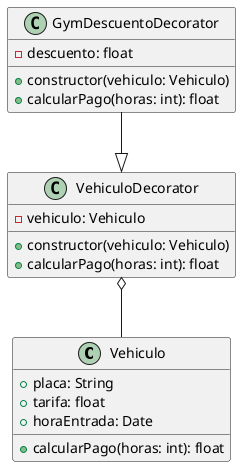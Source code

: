 @startuml
class Vehiculo {
  +placa: String
  +tarifa: float
  +horaEntrada: Date
  +calcularPago(horas: int): float
}

class VehiculoDecorator {
  -vehiculo: Vehiculo
  +constructor(vehiculo: Vehiculo)
  +calcularPago(horas: int): float
}

class GymDescuentoDecorator {
  -descuento: float
  +constructor(vehiculo: Vehiculo)
  +calcularPago(horas: int): float
}

VehiculoDecorator o-- Vehiculo
GymDescuentoDecorator --|> VehiculoDecorator
@enduml